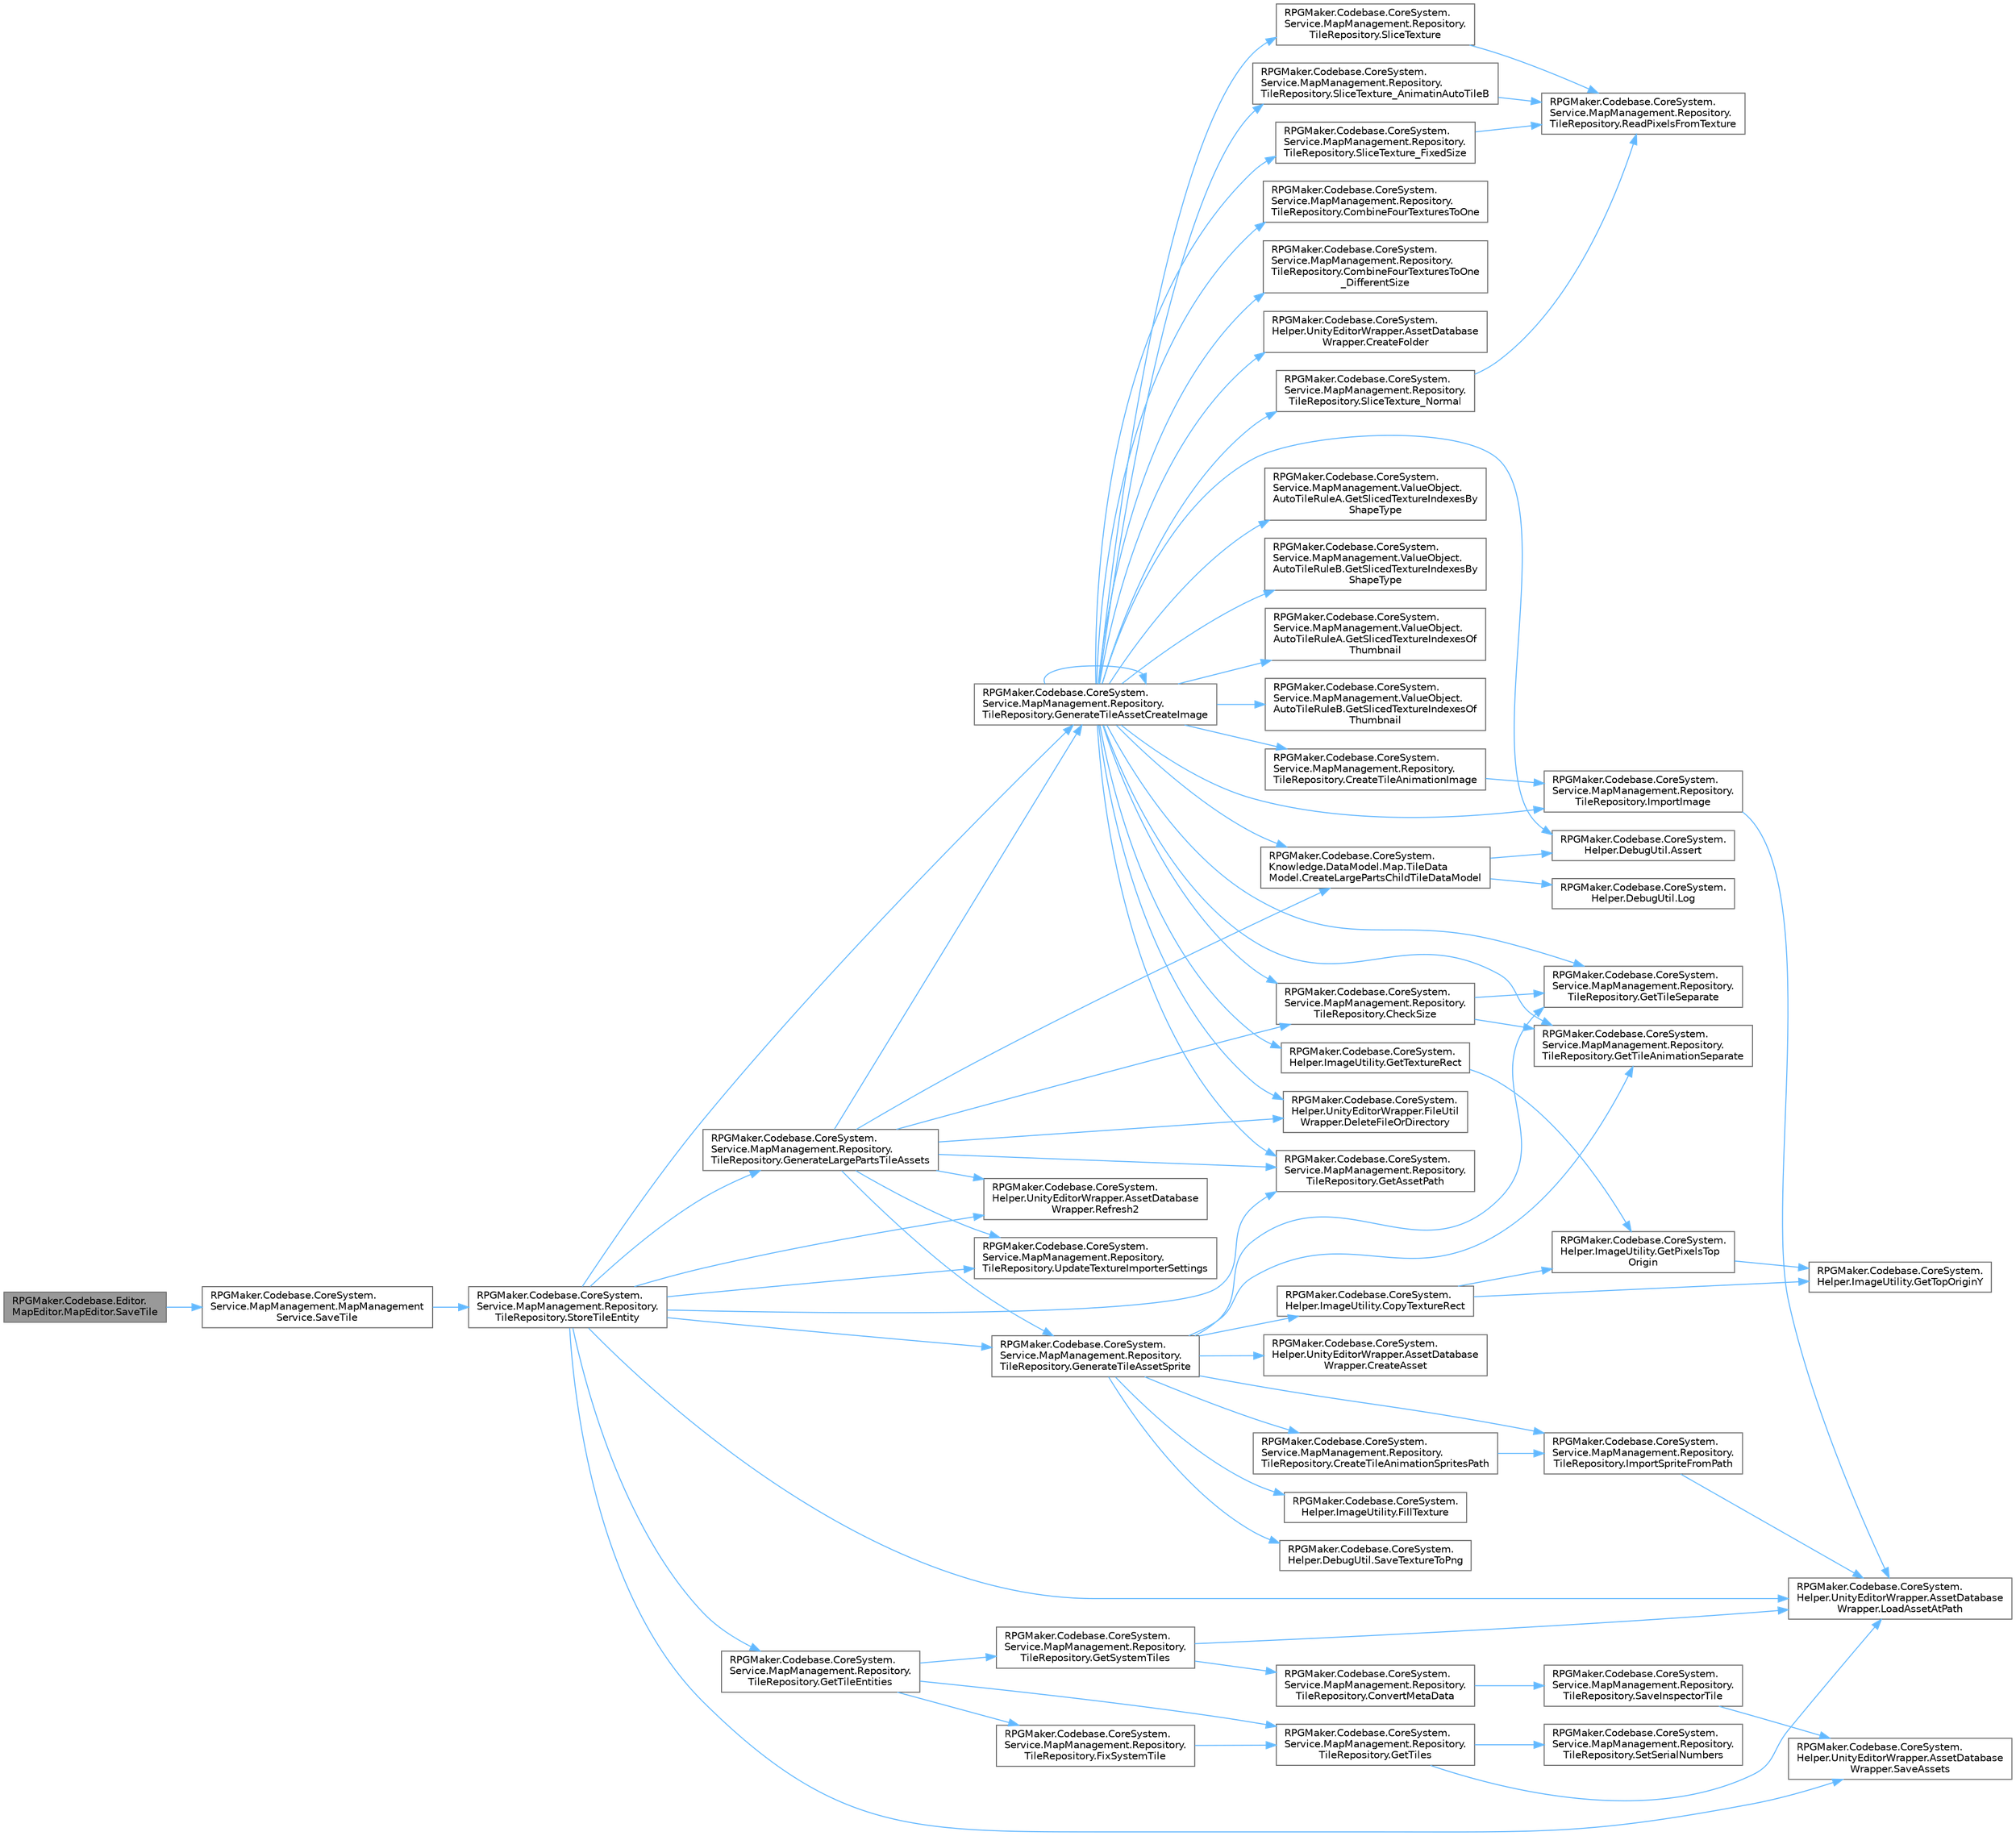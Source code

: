 digraph "RPGMaker.Codebase.Editor.MapEditor.MapEditor.SaveTile"
{
 // LATEX_PDF_SIZE
  bgcolor="transparent";
  edge [fontname=Helvetica,fontsize=10,labelfontname=Helvetica,labelfontsize=10];
  node [fontname=Helvetica,fontsize=10,shape=box,height=0.2,width=0.4];
  rankdir="LR";
  Node1 [id="Node000001",label="RPGMaker.Codebase.Editor.\lMapEditor.MapEditor.SaveTile",height=0.2,width=0.4,color="gray40", fillcolor="grey60", style="filled", fontcolor="black",tooltip="タイルを保存する."];
  Node1 -> Node2 [id="edge1_Node000001_Node000002",color="steelblue1",style="solid",tooltip=" "];
  Node2 [id="Node000002",label="RPGMaker.Codebase.CoreSystem.\lService.MapManagement.MapManagement\lService.SaveTile",height=0.2,width=0.4,color="grey40", fillcolor="white", style="filled",URL="$da/d11/class_r_p_g_maker_1_1_codebase_1_1_core_system_1_1_service_1_1_map_management_1_1_map_management_service.html#a92bdce751c31d9318993f7800f932539",tooltip="😁 [タイル操作]"];
  Node2 -> Node3 [id="edge2_Node000002_Node000003",color="steelblue1",style="solid",tooltip=" "];
  Node3 [id="Node000003",label="RPGMaker.Codebase.CoreSystem.\lService.MapManagement.Repository.\lTileRepository.StoreTileEntity",height=0.2,width=0.4,color="grey40", fillcolor="white", style="filled",URL="$d3/df6/class_r_p_g_maker_1_1_codebase_1_1_core_system_1_1_service_1_1_map_management_1_1_repository_1_1_tile_repository.html#a5fd7bffe6e00e4fff949ab32173a3a55",tooltip="😁 タイルを保存する"];
  Node3 -> Node4 [id="edge3_Node000003_Node000004",color="steelblue1",style="solid",tooltip=" "];
  Node4 [id="Node000004",label="RPGMaker.Codebase.CoreSystem.\lService.MapManagement.Repository.\lTileRepository.GenerateLargePartsTileAssets",height=0.2,width=0.4,color="grey40", fillcolor="white", style="filled",URL="$d3/df6/class_r_p_g_maker_1_1_codebase_1_1_core_system_1_1_service_1_1_map_management_1_1_repository_1_1_tile_repository.html#a4525c25dee6cb5c637b3c16648be6659",tooltip="😁 大型パーツタイルを構成するアセットファイル群を生成・保存する"];
  Node4 -> Node5 [id="edge4_Node000004_Node000005",color="steelblue1",style="solid",tooltip=" "];
  Node5 [id="Node000005",label="RPGMaker.Codebase.CoreSystem.\lService.MapManagement.Repository.\lTileRepository.CheckSize",height=0.2,width=0.4,color="grey40", fillcolor="white", style="filled",URL="$d3/df6/class_r_p_g_maker_1_1_codebase_1_1_core_system_1_1_service_1_1_map_management_1_1_repository_1_1_tile_repository.html#adbb2647a7d010208be92945237beb29c",tooltip="😁 画像サイズの確認 元テクスチャ、1タイルのサイズ、アニメーション数、分割数"];
  Node5 -> Node6 [id="edge5_Node000005_Node000006",color="steelblue1",style="solid",tooltip=" "];
  Node6 [id="Node000006",label="RPGMaker.Codebase.CoreSystem.\lService.MapManagement.Repository.\lTileRepository.GetTileAnimationSeparate",height=0.2,width=0.4,color="grey40", fillcolor="white", style="filled",URL="$d3/df6/class_r_p_g_maker_1_1_codebase_1_1_core_system_1_1_service_1_1_map_management_1_1_repository_1_1_tile_repository.html#a691c47fa480dd6aa6ab080ec88f9c587",tooltip="😁 指定アニメーション数で分割時のタイル数を取得する"];
  Node5 -> Node7 [id="edge6_Node000005_Node000007",color="steelblue1",style="solid",tooltip=" "];
  Node7 [id="Node000007",label="RPGMaker.Codebase.CoreSystem.\lService.MapManagement.Repository.\lTileRepository.GetTileSeparate",height=0.2,width=0.4,color="grey40", fillcolor="white", style="filled",URL="$d3/df6/class_r_p_g_maker_1_1_codebase_1_1_core_system_1_1_service_1_1_map_management_1_1_repository_1_1_tile_repository.html#a1c88254c66a5e3bbdd292e20afde4bd4",tooltip="😁 指定タイルサイズで分割時のタイル数を取得する"];
  Node4 -> Node8 [id="edge7_Node000004_Node000008",color="steelblue1",style="solid",tooltip=" "];
  Node8 [id="Node000008",label="RPGMaker.Codebase.CoreSystem.\lKnowledge.DataModel.Map.TileData\lModel.CreateLargePartsChildTileDataModel",height=0.2,width=0.4,color="grey40", fillcolor="white", style="filled",URL="$d8/d26/class_r_p_g_maker_1_1_codebase_1_1_core_system_1_1_knowledge_1_1_data_model_1_1_map_1_1_tile_data_model.html#ac1fccfb1b0a7819bd8b24f6c0e6a48fe",tooltip="😁 [他]"];
  Node8 -> Node9 [id="edge8_Node000008_Node000009",color="steelblue1",style="solid",tooltip=" "];
  Node9 [id="Node000009",label="RPGMaker.Codebase.CoreSystem.\lHelper.DebugUtil.Assert",height=0.2,width=0.4,color="grey40", fillcolor="white", style="filled",URL="$d0/dba/class_r_p_g_maker_1_1_codebase_1_1_core_system_1_1_helper_1_1_debug_util.html#a3c1ea9470b8f6655257ca06fbc0e0bf5",tooltip="条件を断定し、失敗するとエラーメッセージをUnityコンソールに表示する。"];
  Node8 -> Node10 [id="edge9_Node000008_Node000010",color="steelblue1",style="solid",tooltip=" "];
  Node10 [id="Node000010",label="RPGMaker.Codebase.CoreSystem.\lHelper.DebugUtil.Log",height=0.2,width=0.4,color="grey40", fillcolor="white", style="filled",URL="$d0/dba/class_r_p_g_maker_1_1_codebase_1_1_core_system_1_1_helper_1_1_debug_util.html#ae769554710c95a408921ec8596769145",tooltip="オブジェクトを文字列化してUnityコンソールに表示する。"];
  Node4 -> Node11 [id="edge10_Node000004_Node000011",color="steelblue1",style="solid",tooltip=" "];
  Node11 [id="Node000011",label="RPGMaker.Codebase.CoreSystem.\lHelper.UnityEditorWrapper.FileUtil\lWrapper.DeleteFileOrDirectory",height=0.2,width=0.4,color="grey40", fillcolor="white", style="filled",URL="$d7/d21/class_r_p_g_maker_1_1_codebase_1_1_core_system_1_1_helper_1_1_unity_editor_wrapper_1_1_file_util_wrapper.html#a9ca165afdc38b80345d8361e5c1d82dc",tooltip=" "];
  Node4 -> Node12 [id="edge11_Node000004_Node000012",color="steelblue1",style="solid",tooltip=" "];
  Node12 [id="Node000012",label="RPGMaker.Codebase.CoreSystem.\lService.MapManagement.Repository.\lTileRepository.GenerateTileAssetCreateImage",height=0.2,width=0.4,color="grey40", fillcolor="white", style="filled",URL="$d3/df6/class_r_p_g_maker_1_1_codebase_1_1_core_system_1_1_service_1_1_map_management_1_1_repository_1_1_tile_repository.html#a8b38caa89c7d074e0b211f20c81341b0",tooltip="😁 タイル画像を生成する"];
  Node12 -> Node9 [id="edge12_Node000012_Node000009",color="steelblue1",style="solid",tooltip=" "];
  Node12 -> Node5 [id="edge13_Node000012_Node000005",color="steelblue1",style="solid",tooltip=" "];
  Node12 -> Node13 [id="edge14_Node000012_Node000013",color="steelblue1",style="solid",tooltip=" "];
  Node13 [id="Node000013",label="RPGMaker.Codebase.CoreSystem.\lService.MapManagement.Repository.\lTileRepository.CombineFourTexturesToOne",height=0.2,width=0.4,color="grey40", fillcolor="white", style="filled",URL="$d3/df6/class_r_p_g_maker_1_1_codebase_1_1_core_system_1_1_service_1_1_map_management_1_1_repository_1_1_tile_repository.html#abcd1bc8c0589ee1594f3230c754642ef",tooltip="😁 ４つのテクスチャーを１つに連結"];
  Node12 -> Node14 [id="edge15_Node000012_Node000014",color="steelblue1",style="solid",tooltip=" "];
  Node14 [id="Node000014",label="RPGMaker.Codebase.CoreSystem.\lService.MapManagement.Repository.\lTileRepository.CombineFourTexturesToOne\l_DifferentSize",height=0.2,width=0.4,color="grey40", fillcolor="white", style="filled",URL="$d3/df6/class_r_p_g_maker_1_1_codebase_1_1_core_system_1_1_service_1_1_map_management_1_1_repository_1_1_tile_repository.html#a9f958803360102709fc3bd78b7596018",tooltip="😁 ４つのテクスチャーを１つに連結。異なるサイズ"];
  Node12 -> Node15 [id="edge16_Node000012_Node000015",color="steelblue1",style="solid",tooltip=" "];
  Node15 [id="Node000015",label="RPGMaker.Codebase.CoreSystem.\lHelper.UnityEditorWrapper.AssetDatabase\lWrapper.CreateFolder",height=0.2,width=0.4,color="grey40", fillcolor="white", style="filled",URL="$d9/d20/class_r_p_g_maker_1_1_codebase_1_1_core_system_1_1_helper_1_1_unity_editor_wrapper_1_1_asset_database_wrapper.html#a1a0d608984de829b75ce62c58d6bad2d",tooltip=" "];
  Node12 -> Node8 [id="edge17_Node000012_Node000008",color="steelblue1",style="solid",tooltip=" "];
  Node12 -> Node16 [id="edge18_Node000012_Node000016",color="steelblue1",style="solid",tooltip=" "];
  Node16 [id="Node000016",label="RPGMaker.Codebase.CoreSystem.\lService.MapManagement.Repository.\lTileRepository.CreateTileAnimationImage",height=0.2,width=0.4,color="grey40", fillcolor="white", style="filled",URL="$d3/df6/class_r_p_g_maker_1_1_codebase_1_1_core_system_1_1_service_1_1_map_management_1_1_repository_1_1_tile_repository.html#a9405c4d030e2ad93314ea44eee01e24e",tooltip="😁 タイル画像群作成処理"];
  Node16 -> Node17 [id="edge19_Node000016_Node000017",color="steelblue1",style="solid",tooltip=" "];
  Node17 [id="Node000017",label="RPGMaker.Codebase.CoreSystem.\lService.MapManagement.Repository.\lTileRepository.ImportImage",height=0.2,width=0.4,color="grey40", fillcolor="white", style="filled",URL="$d3/df6/class_r_p_g_maker_1_1_codebase_1_1_core_system_1_1_service_1_1_map_management_1_1_repository_1_1_tile_repository.html#a52e87e473e0d73e0b97a889cc76ddc22",tooltip="😁 画像インポート"];
  Node17 -> Node18 [id="edge20_Node000017_Node000018",color="steelblue1",style="solid",tooltip=" "];
  Node18 [id="Node000018",label="RPGMaker.Codebase.CoreSystem.\lHelper.UnityEditorWrapper.AssetDatabase\lWrapper.LoadAssetAtPath",height=0.2,width=0.4,color="grey40", fillcolor="white", style="filled",URL="$d9/d20/class_r_p_g_maker_1_1_codebase_1_1_core_system_1_1_helper_1_1_unity_editor_wrapper_1_1_asset_database_wrapper.html#a471f932b0479bad28c9fd1b02f1d5d7a",tooltip=" "];
  Node12 -> Node11 [id="edge21_Node000012_Node000011",color="steelblue1",style="solid",tooltip=" "];
  Node12 -> Node12 [id="edge22_Node000012_Node000012",color="steelblue1",style="solid",tooltip=" "];
  Node12 -> Node19 [id="edge23_Node000012_Node000019",color="steelblue1",style="solid",tooltip=" "];
  Node19 [id="Node000019",label="RPGMaker.Codebase.CoreSystem.\lService.MapManagement.Repository.\lTileRepository.GetAssetPath",height=0.2,width=0.4,color="grey40", fillcolor="white", style="filled",URL="$d3/df6/class_r_p_g_maker_1_1_codebase_1_1_core_system_1_1_service_1_1_map_management_1_1_repository_1_1_tile_repository.html#a10f41cca1acec308fbef9d72af9f761c",tooltip="😁 タイルアセットパスを取得。"];
  Node12 -> Node20 [id="edge24_Node000012_Node000020",color="steelblue1",style="solid",tooltip=" "];
  Node20 [id="Node000020",label="RPGMaker.Codebase.CoreSystem.\lService.MapManagement.ValueObject.\lAutoTileRuleA.GetSlicedTextureIndexesBy\lShapeType",height=0.2,width=0.4,color="grey40", fillcolor="white", style="filled",URL="$d1/da4/class_r_p_g_maker_1_1_codebase_1_1_core_system_1_1_service_1_1_map_management_1_1_value_object_1_1_auto_tile_rule_a.html#ae29122f156395613233b9760ea5a97b7",tooltip="😁 形型によってスライスしたテクスチャー・インデックス取得"];
  Node12 -> Node21 [id="edge25_Node000012_Node000021",color="steelblue1",style="solid",tooltip=" "];
  Node21 [id="Node000021",label="RPGMaker.Codebase.CoreSystem.\lService.MapManagement.ValueObject.\lAutoTileRuleB.GetSlicedTextureIndexesBy\lShapeType",height=0.2,width=0.4,color="grey40", fillcolor="white", style="filled",URL="$d4/d93/class_r_p_g_maker_1_1_codebase_1_1_core_system_1_1_service_1_1_map_management_1_1_value_object_1_1_auto_tile_rule_b.html#ab94b4360488e1f3da8cb024b744964c9",tooltip="😁 形型によるスライスしたテクスチャー・インデックス取得"];
  Node12 -> Node22 [id="edge26_Node000012_Node000022",color="steelblue1",style="solid",tooltip=" "];
  Node22 [id="Node000022",label="RPGMaker.Codebase.CoreSystem.\lService.MapManagement.ValueObject.\lAutoTileRuleA.GetSlicedTextureIndexesOf\lThumbnail",height=0.2,width=0.4,color="grey40", fillcolor="white", style="filled",URL="$d1/da4/class_r_p_g_maker_1_1_codebase_1_1_core_system_1_1_service_1_1_map_management_1_1_value_object_1_1_auto_tile_rule_a.html#aee052fd1e3b9e1fb4097ba8f8f650282",tooltip="😁 サムネイルのスライスしたテクスチャー・インデックス取得"];
  Node12 -> Node23 [id="edge27_Node000012_Node000023",color="steelblue1",style="solid",tooltip=" "];
  Node23 [id="Node000023",label="RPGMaker.Codebase.CoreSystem.\lService.MapManagement.ValueObject.\lAutoTileRuleB.GetSlicedTextureIndexesOf\lThumbnail",height=0.2,width=0.4,color="grey40", fillcolor="white", style="filled",URL="$d4/d93/class_r_p_g_maker_1_1_codebase_1_1_core_system_1_1_service_1_1_map_management_1_1_value_object_1_1_auto_tile_rule_b.html#ac7007cad04f099dd0a2cb3e56cf28035",tooltip="😁 サムネイルのスライスしたテクスチャー・インデックス取得"];
  Node12 -> Node24 [id="edge28_Node000012_Node000024",color="steelblue1",style="solid",tooltip=" "];
  Node24 [id="Node000024",label="RPGMaker.Codebase.CoreSystem.\lHelper.ImageUtility.GetTextureRect",height=0.2,width=0.4,color="grey40", fillcolor="white", style="filled",URL="$d3/d4a/class_r_p_g_maker_1_1_codebase_1_1_core_system_1_1_helper_1_1_image_utility.html#a2b27db995ea521577d860b05ea3cb546",tooltip="指定テクスチャから指定矩形位置のテクスチャを取得する。"];
  Node24 -> Node25 [id="edge29_Node000024_Node000025",color="steelblue1",style="solid",tooltip=" "];
  Node25 [id="Node000025",label="RPGMaker.Codebase.CoreSystem.\lHelper.ImageUtility.GetPixelsTop\lOrigin",height=0.2,width=0.4,color="grey40", fillcolor="white", style="filled",URL="$d3/d4a/class_r_p_g_maker_1_1_codebase_1_1_core_system_1_1_helper_1_1_image_utility.html#acd926e4ed99ec1fe6b426d3bc4ae0df7",tooltip="テクスチャからピクセル色列を取得する。"];
  Node25 -> Node26 [id="edge30_Node000025_Node000026",color="steelblue1",style="solid",tooltip=" "];
  Node26 [id="Node000026",label="RPGMaker.Codebase.CoreSystem.\lHelper.ImageUtility.GetTopOriginY",height=0.2,width=0.4,color="grey40", fillcolor="white", style="filled",URL="$d3/d4a/class_r_p_g_maker_1_1_codebase_1_1_core_system_1_1_helper_1_1_image_utility.html#a89ffda9d934f9090f7a5ba52c9920c9f",tooltip="テクスチャからピクセル色列を取得する。"];
  Node12 -> Node6 [id="edge31_Node000012_Node000006",color="steelblue1",style="solid",tooltip=" "];
  Node12 -> Node7 [id="edge32_Node000012_Node000007",color="steelblue1",style="solid",tooltip=" "];
  Node12 -> Node17 [id="edge33_Node000012_Node000017",color="steelblue1",style="solid",tooltip=" "];
  Node12 -> Node27 [id="edge34_Node000012_Node000027",color="steelblue1",style="solid",tooltip=" "];
  Node27 [id="Node000027",label="RPGMaker.Codebase.CoreSystem.\lService.MapManagement.Repository.\lTileRepository.SliceTexture",height=0.2,width=0.4,color="grey40", fillcolor="white", style="filled",URL="$d3/df6/class_r_p_g_maker_1_1_codebase_1_1_core_system_1_1_service_1_1_map_management_1_1_repository_1_1_tile_repository.html#ab232ff734776c6b9b17beee7d6718bb2",tooltip="😁 テクスチャーをスライス"];
  Node27 -> Node28 [id="edge35_Node000027_Node000028",color="steelblue1",style="solid",tooltip=" "];
  Node28 [id="Node000028",label="RPGMaker.Codebase.CoreSystem.\lService.MapManagement.Repository.\lTileRepository.ReadPixelsFromTexture",height=0.2,width=0.4,color="grey40", fillcolor="white", style="filled",URL="$d3/df6/class_r_p_g_maker_1_1_codebase_1_1_core_system_1_1_service_1_1_map_management_1_1_repository_1_1_tile_repository.html#a46710c75139a327a53bcdc381bcf93bd",tooltip="😁 テクスチャーからピクセル読取"];
  Node12 -> Node29 [id="edge36_Node000012_Node000029",color="steelblue1",style="solid",tooltip=" "];
  Node29 [id="Node000029",label="RPGMaker.Codebase.CoreSystem.\lService.MapManagement.Repository.\lTileRepository.SliceTexture_AnimatinAutoTileB",height=0.2,width=0.4,color="grey40", fillcolor="white", style="filled",URL="$d3/df6/class_r_p_g_maker_1_1_codebase_1_1_core_system_1_1_service_1_1_map_management_1_1_repository_1_1_tile_repository.html#a3db1bc912686d6c7b82957084685b12a",tooltip="😁 テクスチャーをスライス。アニメーション自動タイルＢ"];
  Node29 -> Node28 [id="edge37_Node000029_Node000028",color="steelblue1",style="solid",tooltip=" "];
  Node12 -> Node30 [id="edge38_Node000012_Node000030",color="steelblue1",style="solid",tooltip=" "];
  Node30 [id="Node000030",label="RPGMaker.Codebase.CoreSystem.\lService.MapManagement.Repository.\lTileRepository.SliceTexture_FixedSize",height=0.2,width=0.4,color="grey40", fillcolor="white", style="filled",URL="$d3/df6/class_r_p_g_maker_1_1_codebase_1_1_core_system_1_1_service_1_1_map_management_1_1_repository_1_1_tile_repository.html#a3053e4a8f20fae0ac74690f3c875b910",tooltip="😁 テクスチャーをスライス。固定サイズ"];
  Node30 -> Node28 [id="edge39_Node000030_Node000028",color="steelblue1",style="solid",tooltip=" "];
  Node12 -> Node31 [id="edge40_Node000012_Node000031",color="steelblue1",style="solid",tooltip=" "];
  Node31 [id="Node000031",label="RPGMaker.Codebase.CoreSystem.\lService.MapManagement.Repository.\lTileRepository.SliceTexture_Normal",height=0.2,width=0.4,color="grey40", fillcolor="white", style="filled",URL="$d3/df6/class_r_p_g_maker_1_1_codebase_1_1_core_system_1_1_service_1_1_map_management_1_1_repository_1_1_tile_repository.html#ad338a1c0622b2fcc8f3340d0c106fbf3",tooltip="😁 テクスチャーをスライス。普通"];
  Node31 -> Node28 [id="edge41_Node000031_Node000028",color="steelblue1",style="solid",tooltip=" "];
  Node4 -> Node32 [id="edge42_Node000004_Node000032",color="steelblue1",style="solid",tooltip=" "];
  Node32 [id="Node000032",label="RPGMaker.Codebase.CoreSystem.\lService.MapManagement.Repository.\lTileRepository.GenerateTileAssetSprite",height=0.2,width=0.4,color="grey40", fillcolor="white", style="filled",URL="$d3/df6/class_r_p_g_maker_1_1_codebase_1_1_core_system_1_1_service_1_1_map_management_1_1_repository_1_1_tile_repository.html#a3090ae9bd1723dc9230df2502c5f926b",tooltip="😁 タイルを構成するアセットファイルを生成・保存する"];
  Node32 -> Node33 [id="edge43_Node000032_Node000033",color="steelblue1",style="solid",tooltip=" "];
  Node33 [id="Node000033",label="RPGMaker.Codebase.CoreSystem.\lHelper.ImageUtility.CopyTextureRect",height=0.2,width=0.4,color="grey40", fillcolor="white", style="filled",URL="$d3/d4a/class_r_p_g_maker_1_1_codebase_1_1_core_system_1_1_helper_1_1_image_utility.html#a9e28a0ba1230f4f655b5aa18cce5fef6",tooltip="指定テクスチャから指定矩形位置のテクスチャを取得する。"];
  Node33 -> Node25 [id="edge44_Node000033_Node000025",color="steelblue1",style="solid",tooltip=" "];
  Node33 -> Node26 [id="edge45_Node000033_Node000026",color="steelblue1",style="solid",tooltip=" "];
  Node32 -> Node34 [id="edge46_Node000032_Node000034",color="steelblue1",style="solid",tooltip=" "];
  Node34 [id="Node000034",label="RPGMaker.Codebase.CoreSystem.\lHelper.UnityEditorWrapper.AssetDatabase\lWrapper.CreateAsset",height=0.2,width=0.4,color="grey40", fillcolor="white", style="filled",URL="$d9/d20/class_r_p_g_maker_1_1_codebase_1_1_core_system_1_1_helper_1_1_unity_editor_wrapper_1_1_asset_database_wrapper.html#ae93b23bca5bd9fdc6117fb61fd78f1bf",tooltip=" "];
  Node32 -> Node35 [id="edge47_Node000032_Node000035",color="steelblue1",style="solid",tooltip=" "];
  Node35 [id="Node000035",label="RPGMaker.Codebase.CoreSystem.\lService.MapManagement.Repository.\lTileRepository.CreateTileAnimationSpritesPath",height=0.2,width=0.4,color="grey40", fillcolor="white", style="filled",URL="$d3/df6/class_r_p_g_maker_1_1_codebase_1_1_core_system_1_1_service_1_1_map_management_1_1_repository_1_1_tile_repository.html#a3213176371bbbf68e8669cd1885eaad9",tooltip="😁 タイル画像群作成処理"];
  Node35 -> Node36 [id="edge48_Node000035_Node000036",color="steelblue1",style="solid",tooltip=" "];
  Node36 [id="Node000036",label="RPGMaker.Codebase.CoreSystem.\lService.MapManagement.Repository.\lTileRepository.ImportSpriteFromPath",height=0.2,width=0.4,color="grey40", fillcolor="white", style="filled",URL="$d3/df6/class_r_p_g_maker_1_1_codebase_1_1_core_system_1_1_service_1_1_map_management_1_1_repository_1_1_tile_repository.html#ac22b5b8eeab7b859081524fbd479b267",tooltip="😁 パスからスプライトをインポート"];
  Node36 -> Node18 [id="edge49_Node000036_Node000018",color="steelblue1",style="solid",tooltip=" "];
  Node32 -> Node37 [id="edge50_Node000032_Node000037",color="steelblue1",style="solid",tooltip=" "];
  Node37 [id="Node000037",label="RPGMaker.Codebase.CoreSystem.\lHelper.ImageUtility.FillTexture",height=0.2,width=0.4,color="grey40", fillcolor="white", style="filled",URL="$d3/d4a/class_r_p_g_maker_1_1_codebase_1_1_core_system_1_1_helper_1_1_image_utility.html#a5892bb15d9790d42ec13971dc8ed3a9c",tooltip="テクスチャを単色で埋める。"];
  Node32 -> Node6 [id="edge51_Node000032_Node000006",color="steelblue1",style="solid",tooltip=" "];
  Node32 -> Node7 [id="edge52_Node000032_Node000007",color="steelblue1",style="solid",tooltip=" "];
  Node32 -> Node36 [id="edge53_Node000032_Node000036",color="steelblue1",style="solid",tooltip=" "];
  Node32 -> Node38 [id="edge54_Node000032_Node000038",color="steelblue1",style="solid",tooltip=" "];
  Node38 [id="Node000038",label="RPGMaker.Codebase.CoreSystem.\lHelper.DebugUtil.SaveTextureToPng",height=0.2,width=0.4,color="grey40", fillcolor="white", style="filled",URL="$d0/dba/class_r_p_g_maker_1_1_codebase_1_1_core_system_1_1_helper_1_1_debug_util.html#a483f677f542f0b77f336d014d0dda6d8",tooltip="ファイルの既定ディレクトリにテクスチャをPNGファイルとしてセーブする。"];
  Node4 -> Node19 [id="edge55_Node000004_Node000019",color="steelblue1",style="solid",tooltip=" "];
  Node4 -> Node39 [id="edge56_Node000004_Node000039",color="steelblue1",style="solid",tooltip=" "];
  Node39 [id="Node000039",label="RPGMaker.Codebase.CoreSystem.\lHelper.UnityEditorWrapper.AssetDatabase\lWrapper.Refresh2",height=0.2,width=0.4,color="grey40", fillcolor="white", style="filled",URL="$d9/d20/class_r_p_g_maker_1_1_codebase_1_1_core_system_1_1_helper_1_1_unity_editor_wrapper_1_1_asset_database_wrapper.html#a1163b04dbfb11b96d9fef26a89597f40",tooltip=" "];
  Node4 -> Node40 [id="edge57_Node000004_Node000040",color="steelblue1",style="solid",tooltip=" "];
  Node40 [id="Node000040",label="RPGMaker.Codebase.CoreSystem.\lService.MapManagement.Repository.\lTileRepository.UpdateTextureImporterSettings",height=0.2,width=0.4,color="grey40", fillcolor="white", style="filled",URL="$d3/df6/class_r_p_g_maker_1_1_codebase_1_1_core_system_1_1_service_1_1_map_management_1_1_repository_1_1_tile_repository.html#a8a1cdf6f740847efd334f4ae80c53e04",tooltip="😁 テクスチャー・インポーター設定更新"];
  Node3 -> Node12 [id="edge58_Node000003_Node000012",color="steelblue1",style="solid",tooltip=" "];
  Node3 -> Node32 [id="edge59_Node000003_Node000032",color="steelblue1",style="solid",tooltip=" "];
  Node3 -> Node19 [id="edge60_Node000003_Node000019",color="steelblue1",style="solid",tooltip=" "];
  Node3 -> Node41 [id="edge61_Node000003_Node000041",color="steelblue1",style="solid",tooltip=" "];
  Node41 [id="Node000041",label="RPGMaker.Codebase.CoreSystem.\lService.MapManagement.Repository.\lTileRepository.GetTileEntities",height=0.2,width=0.4,color="grey40", fillcolor="white", style="filled",URL="$d3/df6/class_r_p_g_maker_1_1_codebase_1_1_core_system_1_1_service_1_1_map_management_1_1_repository_1_1_tile_repository.html#ae0ca3d1484f74759cd4fa3393c5ae080",tooltip="😁 登録済みの全タイルを取得する"];
  Node41 -> Node42 [id="edge62_Node000041_Node000042",color="steelblue1",style="solid",tooltip=" "];
  Node42 [id="Node000042",label="RPGMaker.Codebase.CoreSystem.\lService.MapManagement.Repository.\lTileRepository.FixSystemTile",height=0.2,width=0.4,color="grey40", fillcolor="white", style="filled",URL="$d3/df6/class_r_p_g_maker_1_1_codebase_1_1_core_system_1_1_service_1_1_map_management_1_1_repository_1_1_tile_repository.html#a0f1b931d39e86c55156e27ea599585a9",tooltip="システム・タイル修正"];
  Node42 -> Node43 [id="edge63_Node000042_Node000043",color="steelblue1",style="solid",tooltip=" "];
  Node43 [id="Node000043",label="RPGMaker.Codebase.CoreSystem.\lService.MapManagement.Repository.\lTileRepository.GetTiles",height=0.2,width=0.4,color="grey40", fillcolor="white", style="filled",URL="$d3/df6/class_r_p_g_maker_1_1_codebase_1_1_core_system_1_1_service_1_1_map_management_1_1_repository_1_1_tile_repository.html#a721b23c17317971ce4dbd40f83c7522a",tooltip="😁 通常タイルを取得する"];
  Node43 -> Node18 [id="edge64_Node000043_Node000018",color="steelblue1",style="solid",tooltip=" "];
  Node43 -> Node44 [id="edge65_Node000043_Node000044",color="steelblue1",style="solid",tooltip=" "];
  Node44 [id="Node000044",label="RPGMaker.Codebase.CoreSystem.\lService.MapManagement.Repository.\lTileRepository.SetSerialNumbers",height=0.2,width=0.4,color="grey40", fillcolor="white", style="filled",URL="$d3/df6/class_r_p_g_maker_1_1_codebase_1_1_core_system_1_1_service_1_1_map_management_1_1_repository_1_1_tile_repository.html#a8ce44c6e810e93ec16a603109c804062",tooltip="連番設定"];
  Node41 -> Node45 [id="edge66_Node000041_Node000045",color="steelblue1",style="solid",tooltip=" "];
  Node45 [id="Node000045",label="RPGMaker.Codebase.CoreSystem.\lService.MapManagement.Repository.\lTileRepository.GetSystemTiles",height=0.2,width=0.4,color="grey40", fillcolor="white", style="filled",URL="$d3/df6/class_r_p_g_maker_1_1_codebase_1_1_core_system_1_1_service_1_1_map_management_1_1_repository_1_1_tile_repository.html#aa95f73797e371e90f6257683a616ba16",tooltip="😁 システムタイルを取得する"];
  Node45 -> Node46 [id="edge67_Node000045_Node000046",color="steelblue1",style="solid",tooltip=" "];
  Node46 [id="Node000046",label="RPGMaker.Codebase.CoreSystem.\lService.MapManagement.Repository.\lTileRepository.ConvertMetaData",height=0.2,width=0.4,color="grey40", fillcolor="white", style="filled",URL="$d3/df6/class_r_p_g_maker_1_1_codebase_1_1_core_system_1_1_service_1_1_map_management_1_1_repository_1_1_tile_repository.html#a3ab090e55198e063fa0fb13dc1f24410",tooltip="😁 旧Storage環境からの移行時に、metaファイル内が壊れている場合に修復する"];
  Node46 -> Node47 [id="edge68_Node000046_Node000047",color="steelblue1",style="solid",tooltip=" "];
  Node47 [id="Node000047",label="RPGMaker.Codebase.CoreSystem.\lService.MapManagement.Repository.\lTileRepository.SaveInspectorTile",height=0.2,width=0.4,color="grey40", fillcolor="white", style="filled",URL="$d3/df6/class_r_p_g_maker_1_1_codebase_1_1_core_system_1_1_service_1_1_map_management_1_1_repository_1_1_tile_repository.html#a58c7aba212f029ed338f3c1d44931a64",tooltip="😁 タイルの保存のみ"];
  Node47 -> Node48 [id="edge69_Node000047_Node000048",color="steelblue1",style="solid",tooltip=" "];
  Node48 [id="Node000048",label="RPGMaker.Codebase.CoreSystem.\lHelper.UnityEditorWrapper.AssetDatabase\lWrapper.SaveAssets",height=0.2,width=0.4,color="grey40", fillcolor="white", style="filled",URL="$d9/d20/class_r_p_g_maker_1_1_codebase_1_1_core_system_1_1_helper_1_1_unity_editor_wrapper_1_1_asset_database_wrapper.html#adfa294899fffd2dd165dcc0c8e7dc9fc",tooltip=" "];
  Node45 -> Node18 [id="edge70_Node000045_Node000018",color="steelblue1",style="solid",tooltip=" "];
  Node41 -> Node43 [id="edge71_Node000041_Node000043",color="steelblue1",style="solid",tooltip=" "];
  Node3 -> Node18 [id="edge72_Node000003_Node000018",color="steelblue1",style="solid",tooltip=" "];
  Node3 -> Node39 [id="edge73_Node000003_Node000039",color="steelblue1",style="solid",tooltip=" "];
  Node3 -> Node48 [id="edge74_Node000003_Node000048",color="steelblue1",style="solid",tooltip=" "];
  Node3 -> Node40 [id="edge75_Node000003_Node000040",color="steelblue1",style="solid",tooltip=" "];
}
